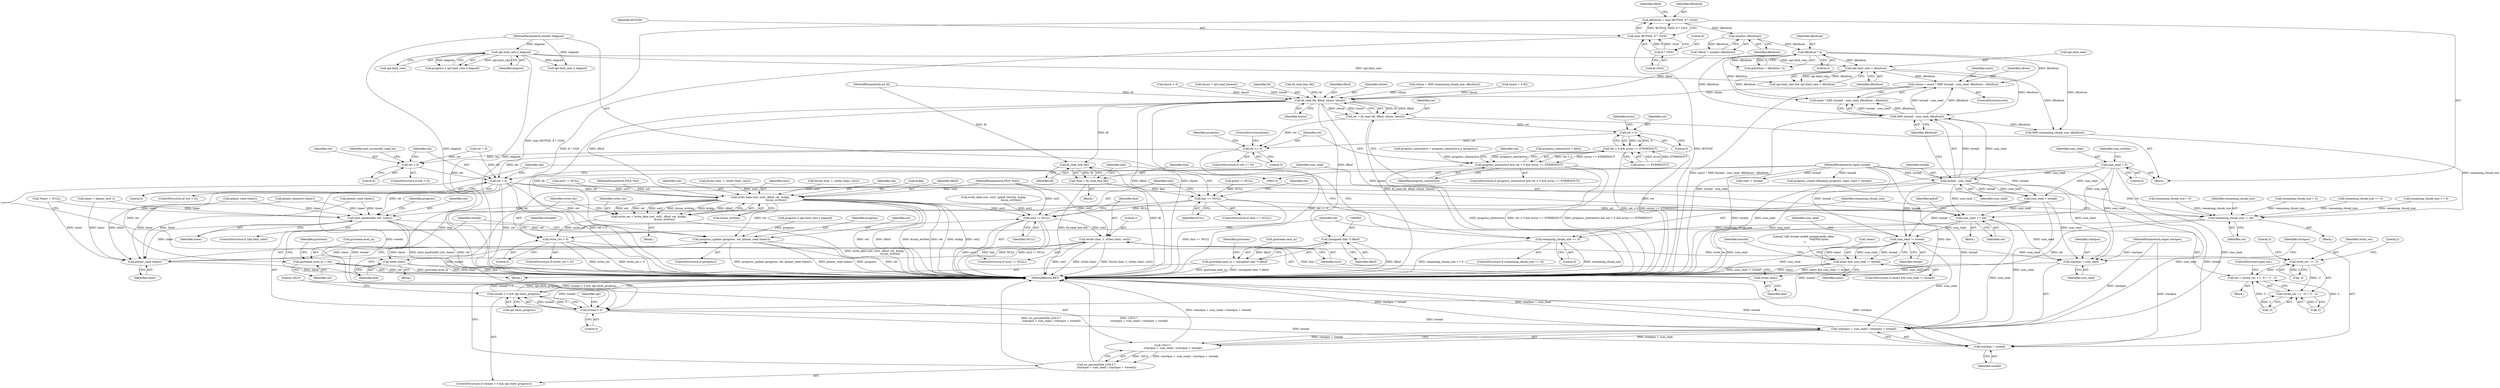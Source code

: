 digraph "0_savannah_ba6b44f6745b14dce414761a8e4b35d31b176bba@integer" {
"1000363" [label="(Call,rdsize = exact ? MIN (toread - sum_read, dlbufsize) : dlbufsize)"];
"1000367" [label="(Call,MIN (toread - sum_read, dlbufsize))"];
"1000368" [label="(Call,toread - sum_read)"];
"1000118" [label="(MethodParameterIn,wgint toread)"];
"1000178" [label="(Call,sum_read = 0)"];
"1000352" [label="(Call,opt.limit_rate < dlbufsize)"];
"1000335" [label="(Call,opt.limit_rate || elapsed)"];
"1000122" [label="(MethodParameterIn,double *elapsed)"];
"1000192" [label="(Call,dlbufsize * 4)"];
"1000141" [label="(Call,xmalloc (dlbufsize))"];
"1000131" [label="(Call,dlbufsize = max (BUFSIZ, 8 * 1024))"];
"1000133" [label="(Call,max (BUFSIZ, 8 * 1024))"];
"1000135" [label="(Call,8 * 1024)"];
"1000514" [label="(Call,fd_read (fd, dlbuf, rdsize, tmout))"];
"1000512" [label="(Call,ret = fd_read (fd, dlbuf, rdsize, tmout))"];
"1000523" [label="(Call,ret < 0)"];
"1000522" [label="(Call,ret < 0 && errno == ETIMEDOUT)"];
"1000520" [label="(Call,progress_interactive && ret < 0 && errno == ETIMEDOUT)"];
"1000534" [label="(Call,ret <= 0)"];
"1000550" [label="(Call,ret > 0)"];
"1000558" [label="(Call,ret > 0)"];
"1000563" [label="(Call,sum_read += ret)"];
"1000631" [label="(Call,sum_read != toread)"];
"1000629" [label="(Call,exact && sum_read != toread)"];
"1000767" [label="(Call,toread > 0)"];
"1000766" [label="(Call,toread > 0 && opt.show_progress)"];
"1000776" [label="(Call,(startpos + sum_read) / (startpos + toread))"];
"1000774" [label="(Call,100.0 *\n                         (startpos + sum_read) / (startpos + toread))"];
"1000773" [label="(Call,ws_percenttitle (100.0 *\n                         (startpos + sum_read) / (startpos + toread)))"];
"1000780" [label="(Call,startpos + toread)"];
"1000777" [label="(Call,startpos + sum_read)"];
"1000573" [label="(Call,gzstream.avail_in = ret)"];
"1000685" [label="(Call,write_data (out, out2, dlbuf, ret, &skip,\n                                      &sum_written))"];
"1000683" [label="(Call,write_res = write_data (out, out2, dlbuf, ret, &skip,\n                                      &sum_written))"];
"1000695" [label="(Call,write_res < 0)"];
"1000702" [label="(Call,write_res == -3)"];
"1000699" [label="(Call,ret = (write_res == -3) ? -3 : -2)"];
"1000701" [label="(Call,(write_res == -3) ? -3 : -2)"];
"1000714" [label="(Call,remaining_chunk_size -= ret)"];
"1000718" [label="(Call,remaining_chunk_size == 0)"];
"1000740" [label="(Call,out2 != NULL)"];
"1000743" [label="(Call,fwrite (line, 1, strlen (line), out2))"];
"1000749" [label="(Call,xfree (line))"];
"1000755" [label="(Call,limit_bandwidth (ret, timer))"];
"1000760" [label="(Call,progress_update (progress, ret, ptimer_read (timer)))"];
"1000763" [label="(Call,ptimer_read (timer))"];
"1000582" [label="(Call,(unsigned char *) dlbuf)"];
"1000578" [label="(Call,gzstream.next_in = (unsigned char *) dlbuf)"];
"1000725" [label="(Call,fd_read_line (fd))"];
"1000723" [label="(Call,*line = fd_read_line (fd))"];
"1000728" [label="(Call,line == NULL)"];
"1000746" [label="(Call,strlen (line))"];
"1000122" [label="(MethodParameterIn,double *elapsed)"];
"1000375" [label="(Call,!exact)"];
"1000124" [label="(MethodParameterIn,FILE *out2)"];
"1000131" [label="(Call,dlbufsize = max (BUFSIZ, 8 * 1024))"];
"1000695" [label="(Call,write_res < 0)"];
"1000467" [label="(Call,tmout = 0.95)"];
"1000720" [label="(Literal,0)"];
"1000362" [label="(ControlStructure,else)"];
"1000689" [label="(Identifier,ret)"];
"1000336" [label="(Call,opt.limit_rate)"];
"1000371" [label="(Identifier,dlbufsize)"];
"1000499" [label="(Call,tmout < 0)"];
"1000690" [label="(Call,&skip)"];
"1000433" [label="(Call,remaining_chunk_size < 0)"];
"1000512" [label="(Call,ret = fd_read (fd, dlbuf, rdsize, tmout))"];
"1000642" [label="(Identifier,towrite)"];
"1000376" [label="(Identifier,exact)"];
"1000133" [label="(Call,max (BUFSIZ, 8 * 1024))"];
"1000725" [label="(Call,fd_read_line (fd))"];
"1000558" [label="(Call,ret > 0)"];
"1000554" [label="(Identifier,last_successful_read_tm)"];
"1000781" [label="(Identifier,startpos)"];
"1000770" [label="(Call,opt.show_progress)"];
"1000367" [label="(Call,MIN (toread - sum_read, dlbufsize))"];
"1000370" [label="(Identifier,sum_read)"];
"1000775" [label="(Literal,100.0)"];
"1000317" [label="(Call,progress_create (filename_progress, start, start + toread))"];
"1000118" [label="(MethodParameterIn,wgint toread)"];
"1000718" [label="(Call,remaining_chunk_size == 0)"];
"1000755" [label="(Call,limit_bandwidth (ret, timer))"];
"1000766" [label="(Call,toread > 0 && opt.show_progress)"];
"1000193" [label="(Identifier,dlbufsize)"];
"1000527" [label="(Identifier,errno)"];
"1000759" [label="(Identifier,progress)"];
"1000333" [label="(Call,progress || opt.limit_rate || elapsed)"];
"1000513" [label="(Identifier,ret)"];
"1000688" [label="(Identifier,dlbuf)"];
"1000780" [label="(Call,startpos + toread)"];
"1000573" [label="(Call,gzstream.avail_in = ret)"];
"1000519" [label="(ControlStructure,if (progress_interactive && ret < 0 && errno == ETIMEDOUT))"];
"1000714" [label="(Call,remaining_chunk_size -= ret)"];
"1000683" [label="(Call,write_res = write_data (out, out2, dlbuf, ret, &skip,\n                                      &sum_written))"];
"1000140" [label="(Identifier,dlbuf)"];
"1000774" [label="(Call,100.0 *\n                         (startpos + sum_read) / (startpos + toread))"];
"1000383" [label="(Call,tmout = opt.read_timeout)"];
"1000414" [label="(Call,out2 != NULL)"];
"1000779" [label="(Identifier,sum_read)"];
"1000323" [label="(Call,progress_interactive = progress_interactive_p (progress))"];
"1000125" [label="(Block,)"];
"1000782" [label="(Identifier,toread)"];
"1000353" [label="(Call,opt.limit_rate)"];
"1000738" [label="(Block,)"];
"1000723" [label="(Call,*line = fd_read_line (fd))"];
"1000535" [label="(Identifier,ret)"];
"1000729" [label="(Identifier,line)"];
"1000179" [label="(Identifier,sum_read)"];
"1000190" [label="(Call,gzbufsize = dlbufsize * 4)"];
"1000709" [label="(Literal,2)"];
"1000777" [label="(Call,startpos + sum_read)"];
"1000771" [label="(Identifier,opt)"];
"1000713" [label="(Block,)"];
"1000529" [label="(Call,ret = 0)"];
"1000764" [label="(Identifier,timer)"];
"1000582" [label="(Call,(unsigned char *) dlbuf)"];
"1000579" [label="(Call,gzstream.next_in)"];
"1000136" [label="(Literal,8)"];
"1000633" [label="(Identifier,toread)"];
"1000116" [label="(MethodParameterIn,int fd)"];
"1000744" [label="(Identifier,line)"];
"1000589" [label="(Identifier,gzstream)"];
"1000758" [label="(ControlStructure,if (progress))"];
"1000356" [label="(Identifier,dlbufsize)"];
"1000632" [label="(Identifier,sum_read)"];
"1000682" [label="(Block,)"];
"1000536" [label="(Literal,0)"];
"1000567" [label="(Call,gzbuf != NULL)"];
"1000747" [label="(Identifier,line)"];
"1000637" [label="(Literal,\"zlib stream ended unexpectedly after \"\n                                  \"%ld/%ld bytes\n\")"];
"1000769" [label="(Literal,0)"];
"1000724" [label="(Identifier,line)"];
"1000339" [label="(Identifier,elapsed)"];
"1000515" [label="(Identifier,fd)"];
"1000520" [label="(Call,progress_interactive && ret < 0 && errno == ETIMEDOUT)"];
"1000180" [label="(Literal,0)"];
"1000717" [label="(ControlStructure,if (remaining_chunk_size == 0))"];
"1000142" [label="(Identifier,dlbufsize)"];
"1000568" [label="(Identifier,gzbuf)"];
"1000631" [label="(Call,sum_read != toread)"];
"1000762" [label="(Identifier,ret)"];
"1000521" [label="(Identifier,progress_interactive)"];
"1000570" [label="(Block,)"];
"1000335" [label="(Call,opt.limit_rate || elapsed)"];
"1000753" [label="(Identifier,opt)"];
"1000701" [label="(Call,(write_res == -3) ? -3 : -2)"];
"1000525" [label="(Literal,0)"];
"1000719" [label="(Identifier,remaining_chunk_size)"];
"1000399" [label="(Call,fd_read_line (fd))"];
"1000540" [label="(Identifier,progress)"];
"1000749" [label="(Call,xfree (line))"];
"1000698" [label="(Block,)"];
"1000551" [label="(Identifier,ret)"];
"1000580" [label="(Identifier,gzstream)"];
"1000539" [label="(Call,progress || opt.limit_rate || elapsed)"];
"1000514" [label="(Call,fd_read (fd, dlbuf, rdsize, tmout))"];
"1000141" [label="(Call,xmalloc (dlbufsize))"];
"1000768" [label="(Identifier,toread)"];
"1000704" [label="(Call,-3)"];
"1000530" [label="(Identifier,ret)"];
"1000756" [label="(Identifier,ret)"];
"1000706" [label="(Call,-3)"];
"1000783" [label="(MethodReturn,RET)"];
"1000630" [label="(Identifier,exact)"];
"1000132" [label="(Identifier,dlbufsize)"];
"1000763" [label="(Call,ptimer_read (timer))"];
"1000550" [label="(Call,ret > 0)"];
"1000364" [label="(Identifier,rdsize)"];
"1000365" [label="(Call,exact ? MIN (toread - sum_read, dlbufsize) : dlbufsize)"];
"1000117" [label="(MethodParameterIn,FILE *out)"];
"1000522" [label="(Call,ret < 0 && errno == ETIMEDOUT)"];
"1000392" [label="(Call,remaining_chunk_size == 0)"];
"1000516" [label="(Identifier,dlbuf)"];
"1000320" [label="(Call,start + toread)"];
"1000708" [label="(Call,-2)"];
"1000760" [label="(Call,progress_update (progress, ret, ptimer_read (timer)))"];
"1000517" [label="(Identifier,rdsize)"];
"1000778" [label="(Identifier,startpos)"];
"1000686" [label="(Identifier,out)"];
"1000552" [label="(Literal,0)"];
"1000743" [label="(Call,fwrite (line, 1, strlen (line), out2))"];
"1000767" [label="(Call,toread > 0)"];
"1000700" [label="(Identifier,ret)"];
"1000707" [label="(Literal,3)"];
"1000533" [label="(ControlStructure,if (ret <= 0))"];
"1000716" [label="(Identifier,ret)"];
"1000730" [label="(Identifier,NULL)"];
"1000728" [label="(Call,line == NULL)"];
"1000156" [label="(Call,progress_interactive = false)"];
"1000746" [label="(Call,strlen (line))"];
"1000685" [label="(Call,write_data (out, out2, dlbuf, ret, &skip,\n                                      &sum_written))"];
"1000534" [label="(Call,ret <= 0)"];
"1000134" [label="(Identifier,BUFSIZ)"];
"1000751" [label="(ControlStructure,if (opt.limit_rate))"];
"1000559" [label="(Identifier,ret)"];
"1000727" [label="(ControlStructure,if (line == NULL))"];
"1000684" [label="(Identifier,write_res)"];
"1000739" [label="(ControlStructure,if (out2 != NULL))"];
"1000417" [label="(Call,fwrite (line, 1, strlen (line), out2))"];
"1000733" [label="(Identifier,ret)"];
"1000541" [label="(Call,opt.limit_rate || elapsed)"];
"1000721" [label="(Block,)"];
"1000776" [label="(Call,(startpos + sum_read) / (startpos + toread))"];
"1000537" [label="(ControlStructure,break;)"];
"1000363" [label="(Call,rdsize = exact ? MIN (toread - sum_read, dlbufsize) : dlbufsize)"];
"1000443" [label="(Call,remaining_chunk_size == 0)"];
"1000741" [label="(Identifier,out2)"];
"1000518" [label="(Identifier,tmout)"];
"1000194" [label="(Literal,4)"];
"1000584" [label="(Identifier,dlbuf)"];
"1000578" [label="(Call,gzstream.next_in = (unsigned char *) dlbuf)"];
"1000459" [label="(Call,rdsize = MIN (remaining_chunk_size, dlbufsize))"];
"1000178" [label="(Call,sum_read = 0)"];
"1000523" [label="(Call,ret < 0)"];
"1000555" [label="(Call,ptimer_read (timer))"];
"1000119" [label="(MethodParameterIn,wgint startpos)"];
"1000710" [label="(ControlStructure,goto out;)"];
"1000461" [label="(Call,MIN (remaining_chunk_size, dlbufsize))"];
"1000699" [label="(Call,ret = (write_res == -3) ? -3 : -2)"];
"1000557" [label="(ControlStructure,if (ret > 0))"];
"1000692" [label="(Call,&sum_written)"];
"1000547" [label="(Call,ptimer_measure (timer))"];
"1000761" [label="(Identifier,progress)"];
"1000139" [label="(Call,*dlbuf = xmalloc (dlbufsize))"];
"1000712" [label="(Identifier,chunked)"];
"1000186" [label="(Call,remaining_chunk_size = 0)"];
"1000765" [label="(ControlStructure,if (toread > 0 && opt.show_progress))"];
"1000687" [label="(Identifier,out2)"];
"1000144" [label="(Call,*timer = NULL)"];
"1000561" [label="(Block,)"];
"1000628" [label="(ControlStructure,if (exact && sum_read != toread))"];
"1000192" [label="(Call,dlbufsize * 4)"];
"1000702" [label="(Call,write_res == -3)"];
"1000742" [label="(Identifier,NULL)"];
"1000137" [label="(Literal,1024)"];
"1000715" [label="(Identifier,remaining_chunk_size)"];
"1000745" [label="(Literal,1)"];
"1000748" [label="(Identifier,out2)"];
"1000740" [label="(Call,out2 != NULL)"];
"1000563" [label="(Call,sum_read += ret)"];
"1000703" [label="(Identifier,write_res)"];
"1000341" [label="(Call,timer = ptimer_new ())"];
"1000352" [label="(Call,opt.limit_rate < dlbufsize)"];
"1000650" [label="(Call,write_data (out, out2, gzbuf, towrite, &skip,\n                                          &sum_written))"];
"1000479" [label="(Call,ptimer_read (timer))"];
"1000696" [label="(Identifier,write_res)"];
"1000348" [label="(Call,opt.limit_rate && opt.limit_rate < dlbufsize)"];
"1000450" [label="(Call,fwrite (line, 1, strlen (line), out2))"];
"1000577" [label="(Identifier,ret)"];
"1000377" [label="(Call,sum_read < toread)"];
"1000526" [label="(Call,errno == ETIMEDOUT)"];
"1000773" [label="(Call,ws_percenttitle (100.0 *\n                         (startpos + sum_read) / (startpos + toread)))"];
"1000757" [label="(Identifier,timer)"];
"1000549" [label="(ControlStructure,if (ret > 0))"];
"1000629" [label="(Call,exact && sum_read != toread)"];
"1000560" [label="(Literal,0)"];
"1000574" [label="(Call,gzstream.avail_in)"];
"1000694" [label="(ControlStructure,if (write_res < 0))"];
"1000135" [label="(Call,8 * 1024)"];
"1000697" [label="(Literal,0)"];
"1000564" [label="(Identifier,sum_read)"];
"1000726" [label="(Identifier,fd)"];
"1000369" [label="(Identifier,toread)"];
"1000750" [label="(Identifier,line)"];
"1000183" [label="(Identifier,sum_written)"];
"1000524" [label="(Identifier,ret)"];
"1000368" [label="(Call,toread - sum_read)"];
"1000565" [label="(Identifier,ret)"];
"1000363" -> "1000362"  [label="AST: "];
"1000363" -> "1000365"  [label="CFG: "];
"1000364" -> "1000363"  [label="AST: "];
"1000365" -> "1000363"  [label="AST: "];
"1000376" -> "1000363"  [label="CFG: "];
"1000363" -> "1000783"  [label="DDG: exact ? MIN (toread - sum_read, dlbufsize) : dlbufsize"];
"1000367" -> "1000363"  [label="DDG: toread - sum_read"];
"1000367" -> "1000363"  [label="DDG: dlbufsize"];
"1000352" -> "1000363"  [label="DDG: dlbufsize"];
"1000192" -> "1000363"  [label="DDG: dlbufsize"];
"1000363" -> "1000514"  [label="DDG: rdsize"];
"1000367" -> "1000365"  [label="AST: "];
"1000367" -> "1000371"  [label="CFG: "];
"1000368" -> "1000367"  [label="AST: "];
"1000371" -> "1000367"  [label="AST: "];
"1000365" -> "1000367"  [label="CFG: "];
"1000367" -> "1000783"  [label="DDG: toread - sum_read"];
"1000367" -> "1000365"  [label="DDG: toread - sum_read"];
"1000367" -> "1000365"  [label="DDG: dlbufsize"];
"1000368" -> "1000367"  [label="DDG: toread"];
"1000368" -> "1000367"  [label="DDG: sum_read"];
"1000352" -> "1000367"  [label="DDG: dlbufsize"];
"1000192" -> "1000367"  [label="DDG: dlbufsize"];
"1000367" -> "1000461"  [label="DDG: dlbufsize"];
"1000368" -> "1000370"  [label="CFG: "];
"1000369" -> "1000368"  [label="AST: "];
"1000370" -> "1000368"  [label="AST: "];
"1000371" -> "1000368"  [label="CFG: "];
"1000368" -> "1000783"  [label="DDG: sum_read"];
"1000118" -> "1000368"  [label="DDG: toread"];
"1000178" -> "1000368"  [label="DDG: sum_read"];
"1000368" -> "1000377"  [label="DDG: sum_read"];
"1000368" -> "1000377"  [label="DDG: toread"];
"1000368" -> "1000563"  [label="DDG: sum_read"];
"1000368" -> "1000631"  [label="DDG: toread"];
"1000368" -> "1000767"  [label="DDG: toread"];
"1000368" -> "1000776"  [label="DDG: sum_read"];
"1000368" -> "1000777"  [label="DDG: sum_read"];
"1000118" -> "1000114"  [label="AST: "];
"1000118" -> "1000783"  [label="DDG: toread"];
"1000118" -> "1000317"  [label="DDG: toread"];
"1000118" -> "1000320"  [label="DDG: toread"];
"1000118" -> "1000377"  [label="DDG: toread"];
"1000118" -> "1000631"  [label="DDG: toread"];
"1000118" -> "1000767"  [label="DDG: toread"];
"1000118" -> "1000776"  [label="DDG: toread"];
"1000118" -> "1000780"  [label="DDG: toread"];
"1000178" -> "1000125"  [label="AST: "];
"1000178" -> "1000180"  [label="CFG: "];
"1000179" -> "1000178"  [label="AST: "];
"1000180" -> "1000178"  [label="AST: "];
"1000183" -> "1000178"  [label="CFG: "];
"1000178" -> "1000783"  [label="DDG: sum_read"];
"1000178" -> "1000377"  [label="DDG: sum_read"];
"1000178" -> "1000563"  [label="DDG: sum_read"];
"1000178" -> "1000776"  [label="DDG: sum_read"];
"1000178" -> "1000777"  [label="DDG: sum_read"];
"1000352" -> "1000348"  [label="AST: "];
"1000352" -> "1000356"  [label="CFG: "];
"1000353" -> "1000352"  [label="AST: "];
"1000356" -> "1000352"  [label="AST: "];
"1000348" -> "1000352"  [label="CFG: "];
"1000352" -> "1000348"  [label="DDG: opt.limit_rate"];
"1000352" -> "1000348"  [label="DDG: dlbufsize"];
"1000335" -> "1000352"  [label="DDG: opt.limit_rate"];
"1000192" -> "1000352"  [label="DDG: dlbufsize"];
"1000352" -> "1000365"  [label="DDG: dlbufsize"];
"1000352" -> "1000461"  [label="DDG: dlbufsize"];
"1000335" -> "1000333"  [label="AST: "];
"1000335" -> "1000336"  [label="CFG: "];
"1000335" -> "1000339"  [label="CFG: "];
"1000336" -> "1000335"  [label="AST: "];
"1000339" -> "1000335"  [label="AST: "];
"1000333" -> "1000335"  [label="CFG: "];
"1000335" -> "1000783"  [label="DDG: elapsed"];
"1000335" -> "1000333"  [label="DDG: opt.limit_rate"];
"1000335" -> "1000333"  [label="DDG: elapsed"];
"1000122" -> "1000335"  [label="DDG: elapsed"];
"1000335" -> "1000348"  [label="DDG: opt.limit_rate"];
"1000335" -> "1000541"  [label="DDG: elapsed"];
"1000122" -> "1000114"  [label="AST: "];
"1000122" -> "1000783"  [label="DDG: elapsed"];
"1000122" -> "1000541"  [label="DDG: elapsed"];
"1000192" -> "1000190"  [label="AST: "];
"1000192" -> "1000194"  [label="CFG: "];
"1000193" -> "1000192"  [label="AST: "];
"1000194" -> "1000192"  [label="AST: "];
"1000190" -> "1000192"  [label="CFG: "];
"1000192" -> "1000190"  [label="DDG: dlbufsize"];
"1000192" -> "1000190"  [label="DDG: 4"];
"1000141" -> "1000192"  [label="DDG: dlbufsize"];
"1000192" -> "1000365"  [label="DDG: dlbufsize"];
"1000192" -> "1000461"  [label="DDG: dlbufsize"];
"1000141" -> "1000139"  [label="AST: "];
"1000141" -> "1000142"  [label="CFG: "];
"1000142" -> "1000141"  [label="AST: "];
"1000139" -> "1000141"  [label="CFG: "];
"1000141" -> "1000139"  [label="DDG: dlbufsize"];
"1000131" -> "1000141"  [label="DDG: dlbufsize"];
"1000131" -> "1000125"  [label="AST: "];
"1000131" -> "1000133"  [label="CFG: "];
"1000132" -> "1000131"  [label="AST: "];
"1000133" -> "1000131"  [label="AST: "];
"1000140" -> "1000131"  [label="CFG: "];
"1000131" -> "1000783"  [label="DDG: max (BUFSIZ, 8 * 1024)"];
"1000133" -> "1000131"  [label="DDG: BUFSIZ"];
"1000133" -> "1000131"  [label="DDG: 8 * 1024"];
"1000133" -> "1000135"  [label="CFG: "];
"1000134" -> "1000133"  [label="AST: "];
"1000135" -> "1000133"  [label="AST: "];
"1000133" -> "1000783"  [label="DDG: BUFSIZ"];
"1000133" -> "1000783"  [label="DDG: 8 * 1024"];
"1000135" -> "1000133"  [label="DDG: 8"];
"1000135" -> "1000133"  [label="DDG: 1024"];
"1000135" -> "1000137"  [label="CFG: "];
"1000136" -> "1000135"  [label="AST: "];
"1000137" -> "1000135"  [label="AST: "];
"1000514" -> "1000512"  [label="AST: "];
"1000514" -> "1000518"  [label="CFG: "];
"1000515" -> "1000514"  [label="AST: "];
"1000516" -> "1000514"  [label="AST: "];
"1000517" -> "1000514"  [label="AST: "];
"1000518" -> "1000514"  [label="AST: "];
"1000512" -> "1000514"  [label="CFG: "];
"1000514" -> "1000783"  [label="DDG: tmout"];
"1000514" -> "1000783"  [label="DDG: fd"];
"1000514" -> "1000783"  [label="DDG: dlbuf"];
"1000514" -> "1000783"  [label="DDG: rdsize"];
"1000514" -> "1000512"  [label="DDG: fd"];
"1000514" -> "1000512"  [label="DDG: dlbuf"];
"1000514" -> "1000512"  [label="DDG: rdsize"];
"1000514" -> "1000512"  [label="DDG: tmout"];
"1000399" -> "1000514"  [label="DDG: fd"];
"1000116" -> "1000514"  [label="DDG: fd"];
"1000139" -> "1000514"  [label="DDG: dlbuf"];
"1000459" -> "1000514"  [label="DDG: rdsize"];
"1000383" -> "1000514"  [label="DDG: tmout"];
"1000467" -> "1000514"  [label="DDG: tmout"];
"1000499" -> "1000514"  [label="DDG: tmout"];
"1000514" -> "1000582"  [label="DDG: dlbuf"];
"1000514" -> "1000685"  [label="DDG: dlbuf"];
"1000514" -> "1000725"  [label="DDG: fd"];
"1000512" -> "1000125"  [label="AST: "];
"1000513" -> "1000512"  [label="AST: "];
"1000521" -> "1000512"  [label="CFG: "];
"1000512" -> "1000783"  [label="DDG: fd_read (fd, dlbuf, rdsize, tmout)"];
"1000512" -> "1000523"  [label="DDG: ret"];
"1000512" -> "1000534"  [label="DDG: ret"];
"1000523" -> "1000522"  [label="AST: "];
"1000523" -> "1000525"  [label="CFG: "];
"1000524" -> "1000523"  [label="AST: "];
"1000525" -> "1000523"  [label="AST: "];
"1000527" -> "1000523"  [label="CFG: "];
"1000522" -> "1000523"  [label="CFG: "];
"1000523" -> "1000522"  [label="DDG: ret"];
"1000523" -> "1000522"  [label="DDG: 0"];
"1000523" -> "1000534"  [label="DDG: ret"];
"1000522" -> "1000520"  [label="AST: "];
"1000522" -> "1000526"  [label="CFG: "];
"1000526" -> "1000522"  [label="AST: "];
"1000520" -> "1000522"  [label="CFG: "];
"1000522" -> "1000783"  [label="DDG: errno == ETIMEDOUT"];
"1000522" -> "1000783"  [label="DDG: ret < 0"];
"1000522" -> "1000520"  [label="DDG: ret < 0"];
"1000522" -> "1000520"  [label="DDG: errno == ETIMEDOUT"];
"1000526" -> "1000522"  [label="DDG: errno"];
"1000526" -> "1000522"  [label="DDG: ETIMEDOUT"];
"1000520" -> "1000519"  [label="AST: "];
"1000520" -> "1000521"  [label="CFG: "];
"1000521" -> "1000520"  [label="AST: "];
"1000530" -> "1000520"  [label="CFG: "];
"1000535" -> "1000520"  [label="CFG: "];
"1000520" -> "1000783"  [label="DDG: progress_interactive && ret < 0 && errno == ETIMEDOUT"];
"1000520" -> "1000783"  [label="DDG: ret < 0 && errno == ETIMEDOUT"];
"1000520" -> "1000783"  [label="DDG: progress_interactive"];
"1000156" -> "1000520"  [label="DDG: progress_interactive"];
"1000323" -> "1000520"  [label="DDG: progress_interactive"];
"1000534" -> "1000533"  [label="AST: "];
"1000534" -> "1000536"  [label="CFG: "];
"1000535" -> "1000534"  [label="AST: "];
"1000536" -> "1000534"  [label="AST: "];
"1000537" -> "1000534"  [label="CFG: "];
"1000540" -> "1000534"  [label="CFG: "];
"1000534" -> "1000783"  [label="DDG: ret <= 0"];
"1000534" -> "1000550"  [label="DDG: ret"];
"1000534" -> "1000558"  [label="DDG: ret"];
"1000550" -> "1000549"  [label="AST: "];
"1000550" -> "1000552"  [label="CFG: "];
"1000551" -> "1000550"  [label="AST: "];
"1000552" -> "1000550"  [label="AST: "];
"1000554" -> "1000550"  [label="CFG: "];
"1000559" -> "1000550"  [label="CFG: "];
"1000529" -> "1000550"  [label="DDG: ret"];
"1000550" -> "1000558"  [label="DDG: ret"];
"1000558" -> "1000557"  [label="AST: "];
"1000558" -> "1000560"  [label="CFG: "];
"1000559" -> "1000558"  [label="AST: "];
"1000560" -> "1000558"  [label="AST: "];
"1000564" -> "1000558"  [label="CFG: "];
"1000753" -> "1000558"  [label="CFG: "];
"1000558" -> "1000783"  [label="DDG: ret > 0"];
"1000558" -> "1000783"  [label="DDG: ret"];
"1000529" -> "1000558"  [label="DDG: ret"];
"1000558" -> "1000563"  [label="DDG: ret"];
"1000558" -> "1000573"  [label="DDG: ret"];
"1000558" -> "1000685"  [label="DDG: ret"];
"1000558" -> "1000714"  [label="DDG: ret"];
"1000558" -> "1000755"  [label="DDG: ret"];
"1000558" -> "1000760"  [label="DDG: ret"];
"1000563" -> "1000561"  [label="AST: "];
"1000563" -> "1000565"  [label="CFG: "];
"1000564" -> "1000563"  [label="AST: "];
"1000565" -> "1000563"  [label="AST: "];
"1000568" -> "1000563"  [label="CFG: "];
"1000563" -> "1000783"  [label="DDG: sum_read"];
"1000377" -> "1000563"  [label="DDG: sum_read"];
"1000563" -> "1000631"  [label="DDG: sum_read"];
"1000563" -> "1000776"  [label="DDG: sum_read"];
"1000563" -> "1000777"  [label="DDG: sum_read"];
"1000631" -> "1000629"  [label="AST: "];
"1000631" -> "1000633"  [label="CFG: "];
"1000632" -> "1000631"  [label="AST: "];
"1000633" -> "1000631"  [label="AST: "];
"1000629" -> "1000631"  [label="CFG: "];
"1000631" -> "1000783"  [label="DDG: sum_read"];
"1000631" -> "1000629"  [label="DDG: sum_read"];
"1000631" -> "1000629"  [label="DDG: toread"];
"1000377" -> "1000631"  [label="DDG: toread"];
"1000631" -> "1000767"  [label="DDG: toread"];
"1000631" -> "1000776"  [label="DDG: sum_read"];
"1000631" -> "1000777"  [label="DDG: sum_read"];
"1000629" -> "1000628"  [label="AST: "];
"1000629" -> "1000630"  [label="CFG: "];
"1000630" -> "1000629"  [label="AST: "];
"1000637" -> "1000629"  [label="CFG: "];
"1000642" -> "1000629"  [label="CFG: "];
"1000629" -> "1000783"  [label="DDG: exact"];
"1000629" -> "1000783"  [label="DDG: exact && sum_read != toread"];
"1000629" -> "1000783"  [label="DDG: sum_read != toread"];
"1000375" -> "1000629"  [label="DDG: exact"];
"1000767" -> "1000766"  [label="AST: "];
"1000767" -> "1000769"  [label="CFG: "];
"1000768" -> "1000767"  [label="AST: "];
"1000769" -> "1000767"  [label="AST: "];
"1000771" -> "1000767"  [label="CFG: "];
"1000766" -> "1000767"  [label="CFG: "];
"1000767" -> "1000783"  [label="DDG: toread"];
"1000767" -> "1000766"  [label="DDG: toread"];
"1000767" -> "1000766"  [label="DDG: 0"];
"1000377" -> "1000767"  [label="DDG: toread"];
"1000767" -> "1000776"  [label="DDG: toread"];
"1000767" -> "1000780"  [label="DDG: toread"];
"1000766" -> "1000765"  [label="AST: "];
"1000766" -> "1000770"  [label="CFG: "];
"1000770" -> "1000766"  [label="AST: "];
"1000775" -> "1000766"  [label="CFG: "];
"1000783" -> "1000766"  [label="CFG: "];
"1000766" -> "1000783"  [label="DDG: toread > 0"];
"1000766" -> "1000783"  [label="DDG: opt.show_progress"];
"1000766" -> "1000783"  [label="DDG: toread > 0 && opt.show_progress"];
"1000776" -> "1000774"  [label="AST: "];
"1000776" -> "1000780"  [label="CFG: "];
"1000777" -> "1000776"  [label="AST: "];
"1000780" -> "1000776"  [label="AST: "];
"1000774" -> "1000776"  [label="CFG: "];
"1000776" -> "1000783"  [label="DDG: startpos + toread"];
"1000776" -> "1000783"  [label="DDG: startpos + sum_read"];
"1000776" -> "1000774"  [label="DDG: startpos + sum_read"];
"1000776" -> "1000774"  [label="DDG: startpos + toread"];
"1000119" -> "1000776"  [label="DDG: startpos"];
"1000377" -> "1000776"  [label="DDG: sum_read"];
"1000774" -> "1000773"  [label="AST: "];
"1000775" -> "1000774"  [label="AST: "];
"1000773" -> "1000774"  [label="CFG: "];
"1000774" -> "1000783"  [label="DDG: (startpos + sum_read) / (startpos + toread)"];
"1000774" -> "1000773"  [label="DDG: 100.0"];
"1000774" -> "1000773"  [label="DDG: (startpos + sum_read) / (startpos + toread)"];
"1000773" -> "1000765"  [label="AST: "];
"1000783" -> "1000773"  [label="CFG: "];
"1000773" -> "1000783"  [label="DDG: ws_percenttitle (100.0 *\n                         (startpos + sum_read) / (startpos + toread))"];
"1000773" -> "1000783"  [label="DDG: 100.0 *\n                         (startpos + sum_read) / (startpos + toread)"];
"1000780" -> "1000782"  [label="CFG: "];
"1000781" -> "1000780"  [label="AST: "];
"1000782" -> "1000780"  [label="AST: "];
"1000780" -> "1000783"  [label="DDG: startpos"];
"1000780" -> "1000783"  [label="DDG: toread"];
"1000119" -> "1000780"  [label="DDG: startpos"];
"1000777" -> "1000779"  [label="CFG: "];
"1000778" -> "1000777"  [label="AST: "];
"1000779" -> "1000777"  [label="AST: "];
"1000781" -> "1000777"  [label="CFG: "];
"1000777" -> "1000783"  [label="DDG: sum_read"];
"1000119" -> "1000777"  [label="DDG: startpos"];
"1000377" -> "1000777"  [label="DDG: sum_read"];
"1000573" -> "1000570"  [label="AST: "];
"1000573" -> "1000577"  [label="CFG: "];
"1000574" -> "1000573"  [label="AST: "];
"1000577" -> "1000573"  [label="AST: "];
"1000580" -> "1000573"  [label="CFG: "];
"1000573" -> "1000783"  [label="DDG: ret"];
"1000573" -> "1000783"  [label="DDG: gzstream.avail_in"];
"1000685" -> "1000683"  [label="AST: "];
"1000685" -> "1000692"  [label="CFG: "];
"1000686" -> "1000685"  [label="AST: "];
"1000687" -> "1000685"  [label="AST: "];
"1000688" -> "1000685"  [label="AST: "];
"1000689" -> "1000685"  [label="AST: "];
"1000690" -> "1000685"  [label="AST: "];
"1000692" -> "1000685"  [label="AST: "];
"1000683" -> "1000685"  [label="CFG: "];
"1000685" -> "1000783"  [label="DDG: ret"];
"1000685" -> "1000783"  [label="DDG: &skip"];
"1000685" -> "1000783"  [label="DDG: out2"];
"1000685" -> "1000783"  [label="DDG: out"];
"1000685" -> "1000783"  [label="DDG: dlbuf"];
"1000685" -> "1000783"  [label="DDG: &sum_written"];
"1000685" -> "1000683"  [label="DDG: out"];
"1000685" -> "1000683"  [label="DDG: ret"];
"1000685" -> "1000683"  [label="DDG: out2"];
"1000685" -> "1000683"  [label="DDG: &sum_written"];
"1000685" -> "1000683"  [label="DDG: &skip"];
"1000685" -> "1000683"  [label="DDG: dlbuf"];
"1000117" -> "1000685"  [label="DDG: out"];
"1000450" -> "1000685"  [label="DDG: out2"];
"1000417" -> "1000685"  [label="DDG: out2"];
"1000414" -> "1000685"  [label="DDG: out2"];
"1000124" -> "1000685"  [label="DDG: out2"];
"1000685" -> "1000714"  [label="DDG: ret"];
"1000685" -> "1000740"  [label="DDG: out2"];
"1000685" -> "1000755"  [label="DDG: ret"];
"1000685" -> "1000760"  [label="DDG: ret"];
"1000683" -> "1000682"  [label="AST: "];
"1000684" -> "1000683"  [label="AST: "];
"1000696" -> "1000683"  [label="CFG: "];
"1000683" -> "1000783"  [label="DDG: write_data (out, out2, dlbuf, ret, &skip,\n                                      &sum_written)"];
"1000683" -> "1000695"  [label="DDG: write_res"];
"1000695" -> "1000694"  [label="AST: "];
"1000695" -> "1000697"  [label="CFG: "];
"1000696" -> "1000695"  [label="AST: "];
"1000697" -> "1000695"  [label="AST: "];
"1000700" -> "1000695"  [label="CFG: "];
"1000712" -> "1000695"  [label="CFG: "];
"1000695" -> "1000783"  [label="DDG: write_res < 0"];
"1000695" -> "1000783"  [label="DDG: write_res"];
"1000695" -> "1000702"  [label="DDG: write_res"];
"1000702" -> "1000701"  [label="AST: "];
"1000702" -> "1000704"  [label="CFG: "];
"1000703" -> "1000702"  [label="AST: "];
"1000704" -> "1000702"  [label="AST: "];
"1000707" -> "1000702"  [label="CFG: "];
"1000709" -> "1000702"  [label="CFG: "];
"1000702" -> "1000699"  [label="DDG: -3"];
"1000704" -> "1000702"  [label="DDG: 3"];
"1000702" -> "1000701"  [label="DDG: -3"];
"1000699" -> "1000698"  [label="AST: "];
"1000699" -> "1000701"  [label="CFG: "];
"1000700" -> "1000699"  [label="AST: "];
"1000701" -> "1000699"  [label="AST: "];
"1000710" -> "1000699"  [label="CFG: "];
"1000706" -> "1000699"  [label="DDG: 3"];
"1000708" -> "1000699"  [label="DDG: 2"];
"1000701" -> "1000706"  [label="CFG: "];
"1000701" -> "1000708"  [label="CFG: "];
"1000706" -> "1000701"  [label="AST: "];
"1000708" -> "1000701"  [label="AST: "];
"1000706" -> "1000701"  [label="DDG: 3"];
"1000708" -> "1000701"  [label="DDG: 2"];
"1000714" -> "1000713"  [label="AST: "];
"1000714" -> "1000716"  [label="CFG: "];
"1000715" -> "1000714"  [label="AST: "];
"1000716" -> "1000714"  [label="AST: "];
"1000719" -> "1000714"  [label="CFG: "];
"1000714" -> "1000783"  [label="DDG: ret"];
"1000186" -> "1000714"  [label="DDG: remaining_chunk_size"];
"1000433" -> "1000714"  [label="DDG: remaining_chunk_size"];
"1000392" -> "1000714"  [label="DDG: remaining_chunk_size"];
"1000461" -> "1000714"  [label="DDG: remaining_chunk_size"];
"1000443" -> "1000714"  [label="DDG: remaining_chunk_size"];
"1000714" -> "1000718"  [label="DDG: remaining_chunk_size"];
"1000718" -> "1000717"  [label="AST: "];
"1000718" -> "1000720"  [label="CFG: "];
"1000719" -> "1000718"  [label="AST: "];
"1000720" -> "1000718"  [label="AST: "];
"1000724" -> "1000718"  [label="CFG: "];
"1000753" -> "1000718"  [label="CFG: "];
"1000718" -> "1000783"  [label="DDG: remaining_chunk_size"];
"1000718" -> "1000783"  [label="DDG: remaining_chunk_size == 0"];
"1000740" -> "1000739"  [label="AST: "];
"1000740" -> "1000742"  [label="CFG: "];
"1000741" -> "1000740"  [label="AST: "];
"1000742" -> "1000740"  [label="AST: "];
"1000744" -> "1000740"  [label="CFG: "];
"1000750" -> "1000740"  [label="CFG: "];
"1000740" -> "1000783"  [label="DDG: NULL"];
"1000740" -> "1000783"  [label="DDG: out2 != NULL"];
"1000740" -> "1000783"  [label="DDG: out2"];
"1000650" -> "1000740"  [label="DDG: out2"];
"1000124" -> "1000740"  [label="DDG: out2"];
"1000728" -> "1000740"  [label="DDG: NULL"];
"1000740" -> "1000743"  [label="DDG: out2"];
"1000743" -> "1000739"  [label="AST: "];
"1000743" -> "1000748"  [label="CFG: "];
"1000744" -> "1000743"  [label="AST: "];
"1000745" -> "1000743"  [label="AST: "];
"1000746" -> "1000743"  [label="AST: "];
"1000748" -> "1000743"  [label="AST: "];
"1000750" -> "1000743"  [label="CFG: "];
"1000743" -> "1000783"  [label="DDG: out2"];
"1000743" -> "1000783"  [label="DDG: strlen (line)"];
"1000743" -> "1000783"  [label="DDG: fwrite (line, 1, strlen (line), out2)"];
"1000746" -> "1000743"  [label="DDG: line"];
"1000124" -> "1000743"  [label="DDG: out2"];
"1000743" -> "1000749"  [label="DDG: line"];
"1000749" -> "1000738"  [label="AST: "];
"1000749" -> "1000750"  [label="CFG: "];
"1000750" -> "1000749"  [label="AST: "];
"1000753" -> "1000749"  [label="CFG: "];
"1000749" -> "1000783"  [label="DDG: line"];
"1000749" -> "1000783"  [label="DDG: xfree (line)"];
"1000728" -> "1000749"  [label="DDG: line"];
"1000755" -> "1000751"  [label="AST: "];
"1000755" -> "1000757"  [label="CFG: "];
"1000756" -> "1000755"  [label="AST: "];
"1000757" -> "1000755"  [label="AST: "];
"1000759" -> "1000755"  [label="CFG: "];
"1000755" -> "1000783"  [label="DDG: timer"];
"1000755" -> "1000783"  [label="DDG: limit_bandwidth (ret, timer)"];
"1000755" -> "1000783"  [label="DDG: ret"];
"1000547" -> "1000755"  [label="DDG: timer"];
"1000555" -> "1000755"  [label="DDG: timer"];
"1000479" -> "1000755"  [label="DDG: timer"];
"1000341" -> "1000755"  [label="DDG: timer"];
"1000144" -> "1000755"  [label="DDG: timer"];
"1000755" -> "1000760"  [label="DDG: ret"];
"1000755" -> "1000763"  [label="DDG: timer"];
"1000760" -> "1000758"  [label="AST: "];
"1000760" -> "1000763"  [label="CFG: "];
"1000761" -> "1000760"  [label="AST: "];
"1000762" -> "1000760"  [label="AST: "];
"1000763" -> "1000760"  [label="AST: "];
"1000768" -> "1000760"  [label="CFG: "];
"1000760" -> "1000783"  [label="DDG: ret"];
"1000760" -> "1000783"  [label="DDG: progress_update (progress, ret, ptimer_read (timer))"];
"1000760" -> "1000783"  [label="DDG: ptimer_read (timer)"];
"1000760" -> "1000783"  [label="DDG: progress"];
"1000539" -> "1000760"  [label="DDG: progress"];
"1000763" -> "1000760"  [label="DDG: timer"];
"1000763" -> "1000764"  [label="CFG: "];
"1000764" -> "1000763"  [label="AST: "];
"1000763" -> "1000783"  [label="DDG: timer"];
"1000547" -> "1000763"  [label="DDG: timer"];
"1000555" -> "1000763"  [label="DDG: timer"];
"1000479" -> "1000763"  [label="DDG: timer"];
"1000341" -> "1000763"  [label="DDG: timer"];
"1000144" -> "1000763"  [label="DDG: timer"];
"1000582" -> "1000578"  [label="AST: "];
"1000582" -> "1000584"  [label="CFG: "];
"1000583" -> "1000582"  [label="AST: "];
"1000584" -> "1000582"  [label="AST: "];
"1000578" -> "1000582"  [label="CFG: "];
"1000582" -> "1000783"  [label="DDG: dlbuf"];
"1000582" -> "1000578"  [label="DDG: dlbuf"];
"1000578" -> "1000570"  [label="AST: "];
"1000579" -> "1000578"  [label="AST: "];
"1000589" -> "1000578"  [label="CFG: "];
"1000578" -> "1000783"  [label="DDG: gzstream.next_in"];
"1000578" -> "1000783"  [label="DDG: (unsigned char *) dlbuf"];
"1000725" -> "1000723"  [label="AST: "];
"1000725" -> "1000726"  [label="CFG: "];
"1000726" -> "1000725"  [label="AST: "];
"1000723" -> "1000725"  [label="CFG: "];
"1000725" -> "1000783"  [label="DDG: fd"];
"1000725" -> "1000723"  [label="DDG: fd"];
"1000116" -> "1000725"  [label="DDG: fd"];
"1000723" -> "1000721"  [label="AST: "];
"1000724" -> "1000723"  [label="AST: "];
"1000729" -> "1000723"  [label="CFG: "];
"1000723" -> "1000783"  [label="DDG: fd_read_line (fd)"];
"1000723" -> "1000728"  [label="DDG: line"];
"1000728" -> "1000727"  [label="AST: "];
"1000728" -> "1000730"  [label="CFG: "];
"1000729" -> "1000728"  [label="AST: "];
"1000730" -> "1000728"  [label="AST: "];
"1000733" -> "1000728"  [label="CFG: "];
"1000741" -> "1000728"  [label="CFG: "];
"1000728" -> "1000783"  [label="DDG: line == NULL"];
"1000567" -> "1000728"  [label="DDG: NULL"];
"1000728" -> "1000746"  [label="DDG: line"];
"1000746" -> "1000747"  [label="CFG: "];
"1000747" -> "1000746"  [label="AST: "];
"1000748" -> "1000746"  [label="CFG: "];
}
